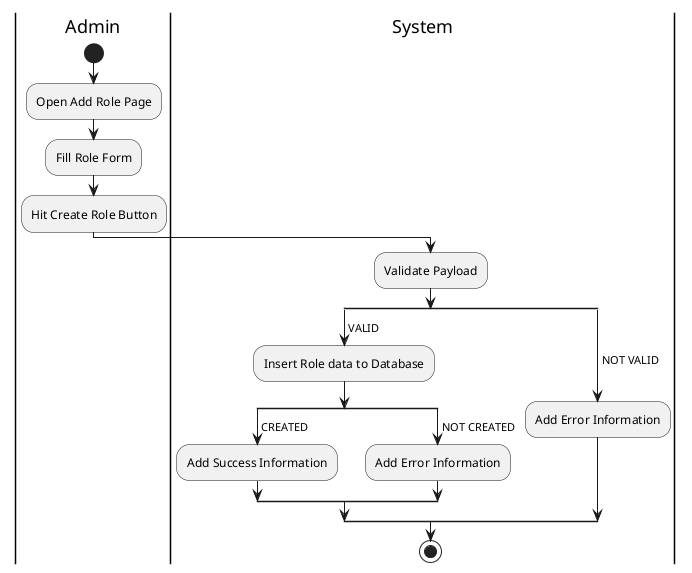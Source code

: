 @startuml CreateRole

skinparam ConditionEndStyle hline
skinparam conditionStyle diamond
skinparam Monochrome true
skinparam Shadowing false

|Admin|
start
:Open Add Role Page;
:Fill Role Form;
:Hit Create Role Button;

|System|
:Validate Payload;
split
    -> VALID;
    :Insert Role data to Database;
    split
        -> CREATED;
        :Add Success Information;
    split again
        -> NOT CREATED;
        :Add Error Information;
    end split
split again
    -> NOT VALID;
    :Add Error Information;
end split
stop

@enduml